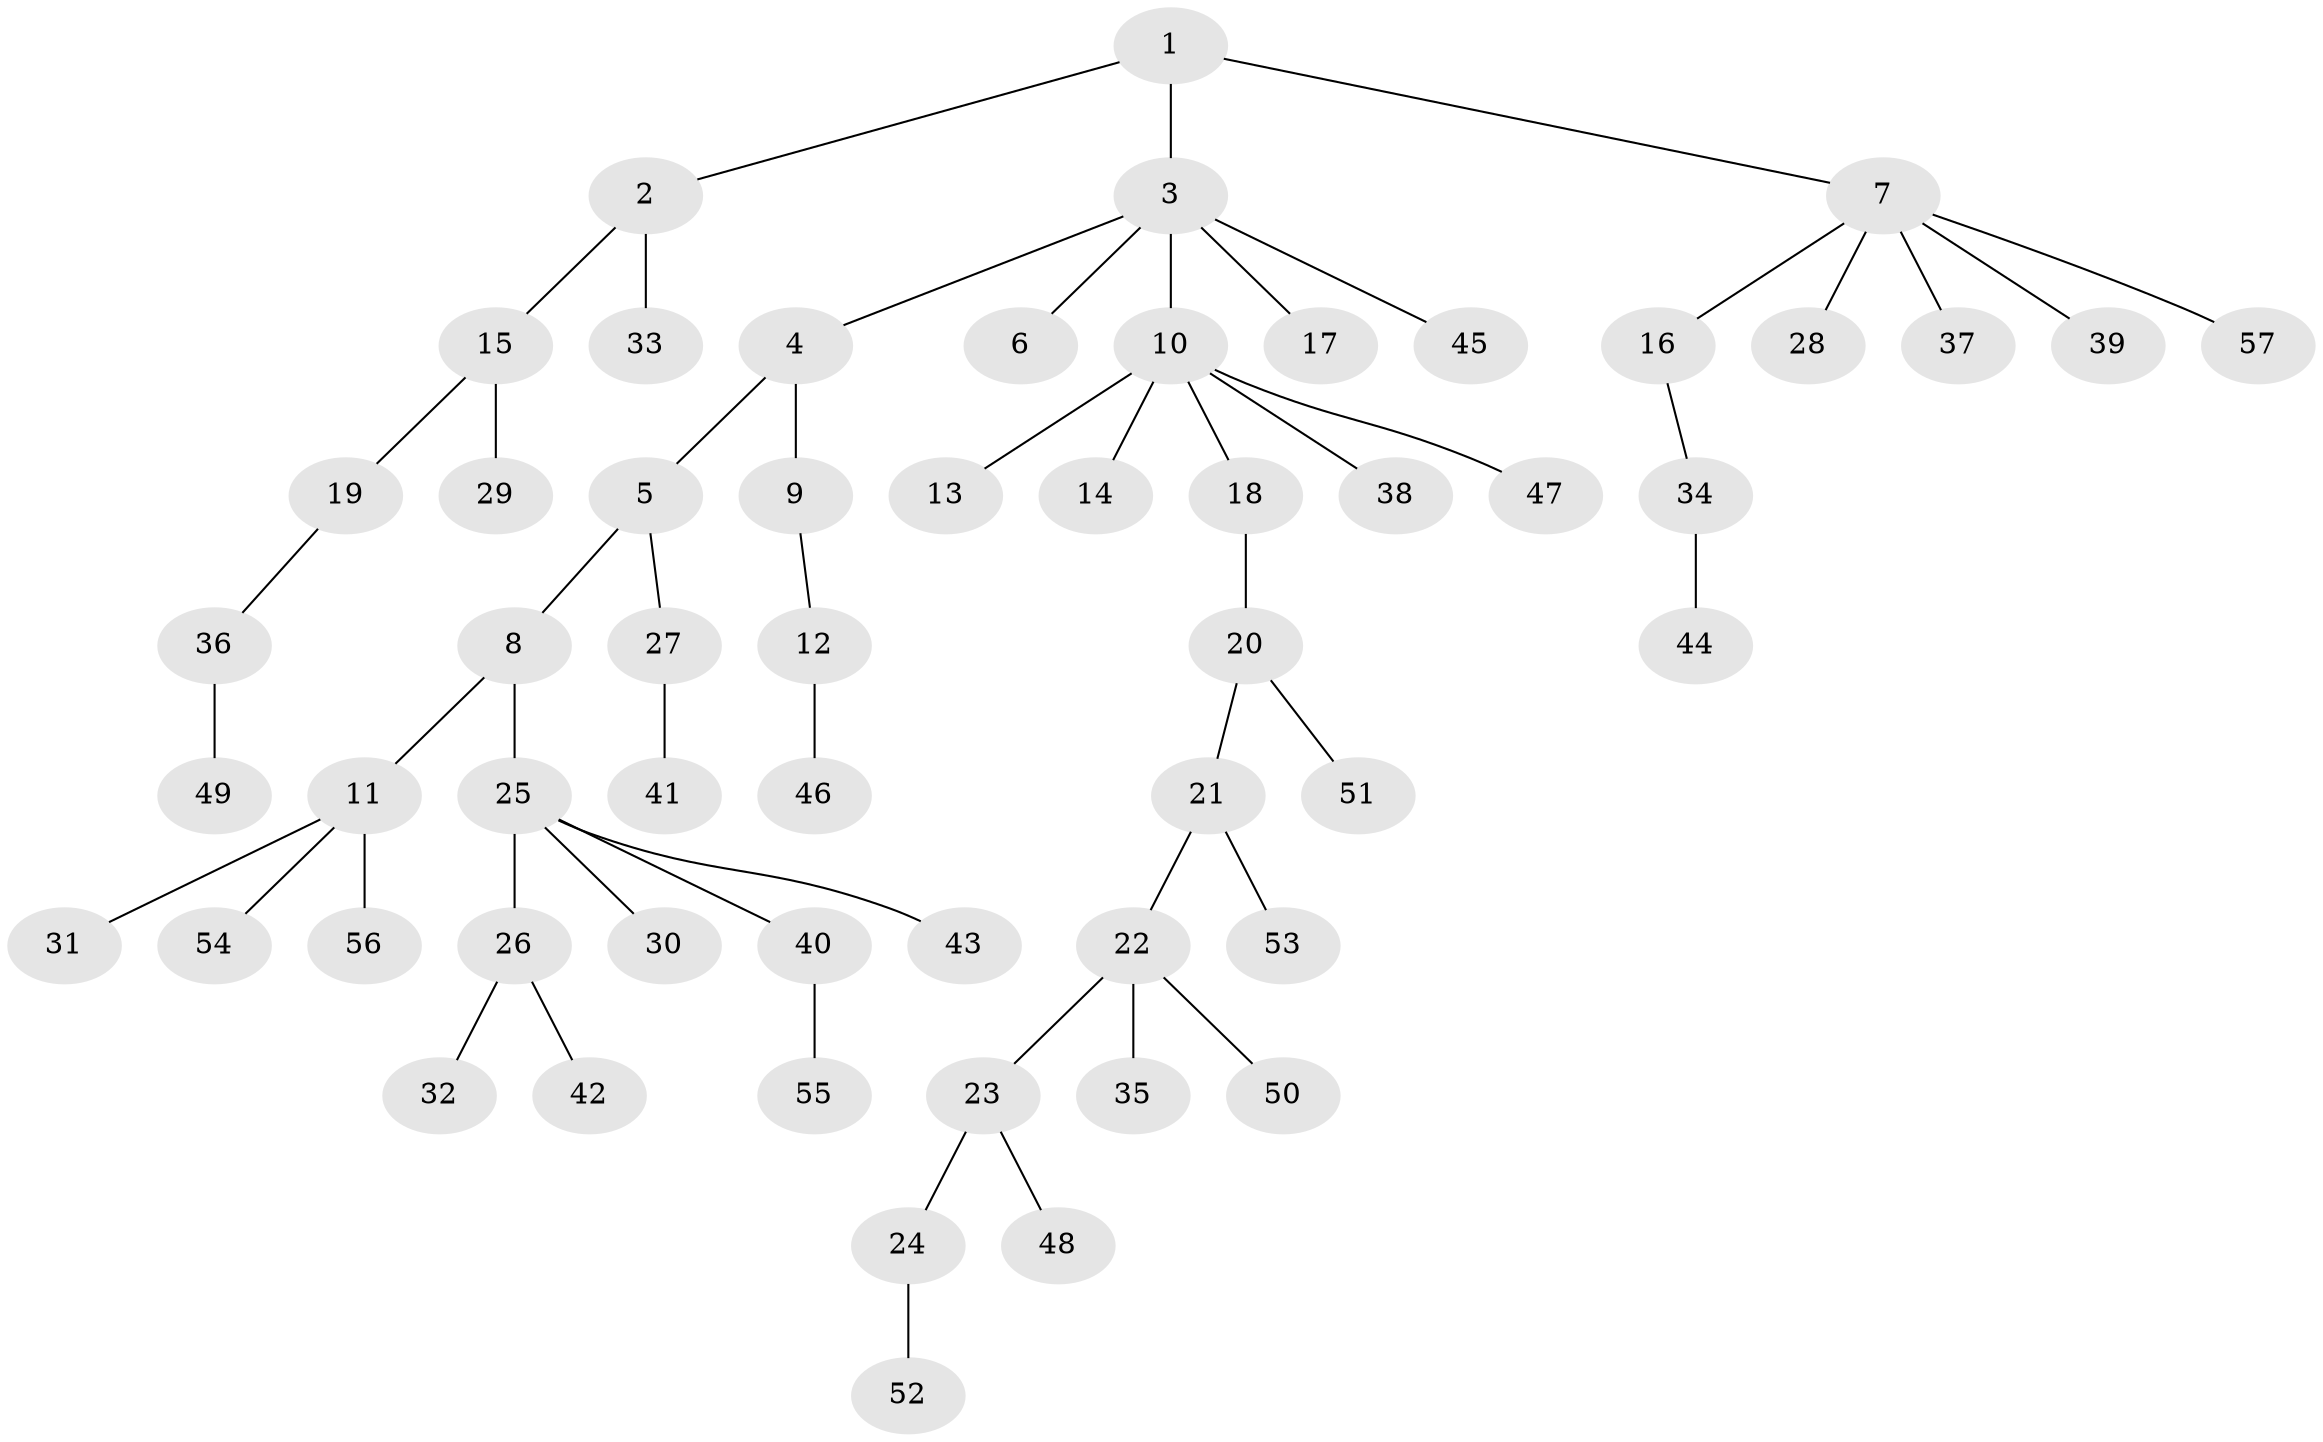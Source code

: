 // Generated by graph-tools (version 1.1) at 2025/53/03/09/25 04:53:44]
// undirected, 57 vertices, 56 edges
graph export_dot {
graph [start="1"]
  node [color=gray90,style=filled];
  1;
  2;
  3;
  4;
  5;
  6;
  7;
  8;
  9;
  10;
  11;
  12;
  13;
  14;
  15;
  16;
  17;
  18;
  19;
  20;
  21;
  22;
  23;
  24;
  25;
  26;
  27;
  28;
  29;
  30;
  31;
  32;
  33;
  34;
  35;
  36;
  37;
  38;
  39;
  40;
  41;
  42;
  43;
  44;
  45;
  46;
  47;
  48;
  49;
  50;
  51;
  52;
  53;
  54;
  55;
  56;
  57;
  1 -- 2;
  1 -- 3;
  1 -- 7;
  2 -- 15;
  2 -- 33;
  3 -- 4;
  3 -- 6;
  3 -- 10;
  3 -- 17;
  3 -- 45;
  4 -- 5;
  4 -- 9;
  5 -- 8;
  5 -- 27;
  7 -- 16;
  7 -- 28;
  7 -- 37;
  7 -- 39;
  7 -- 57;
  8 -- 11;
  8 -- 25;
  9 -- 12;
  10 -- 13;
  10 -- 14;
  10 -- 18;
  10 -- 38;
  10 -- 47;
  11 -- 31;
  11 -- 54;
  11 -- 56;
  12 -- 46;
  15 -- 19;
  15 -- 29;
  16 -- 34;
  18 -- 20;
  19 -- 36;
  20 -- 21;
  20 -- 51;
  21 -- 22;
  21 -- 53;
  22 -- 23;
  22 -- 35;
  22 -- 50;
  23 -- 24;
  23 -- 48;
  24 -- 52;
  25 -- 26;
  25 -- 30;
  25 -- 40;
  25 -- 43;
  26 -- 32;
  26 -- 42;
  27 -- 41;
  34 -- 44;
  36 -- 49;
  40 -- 55;
}
